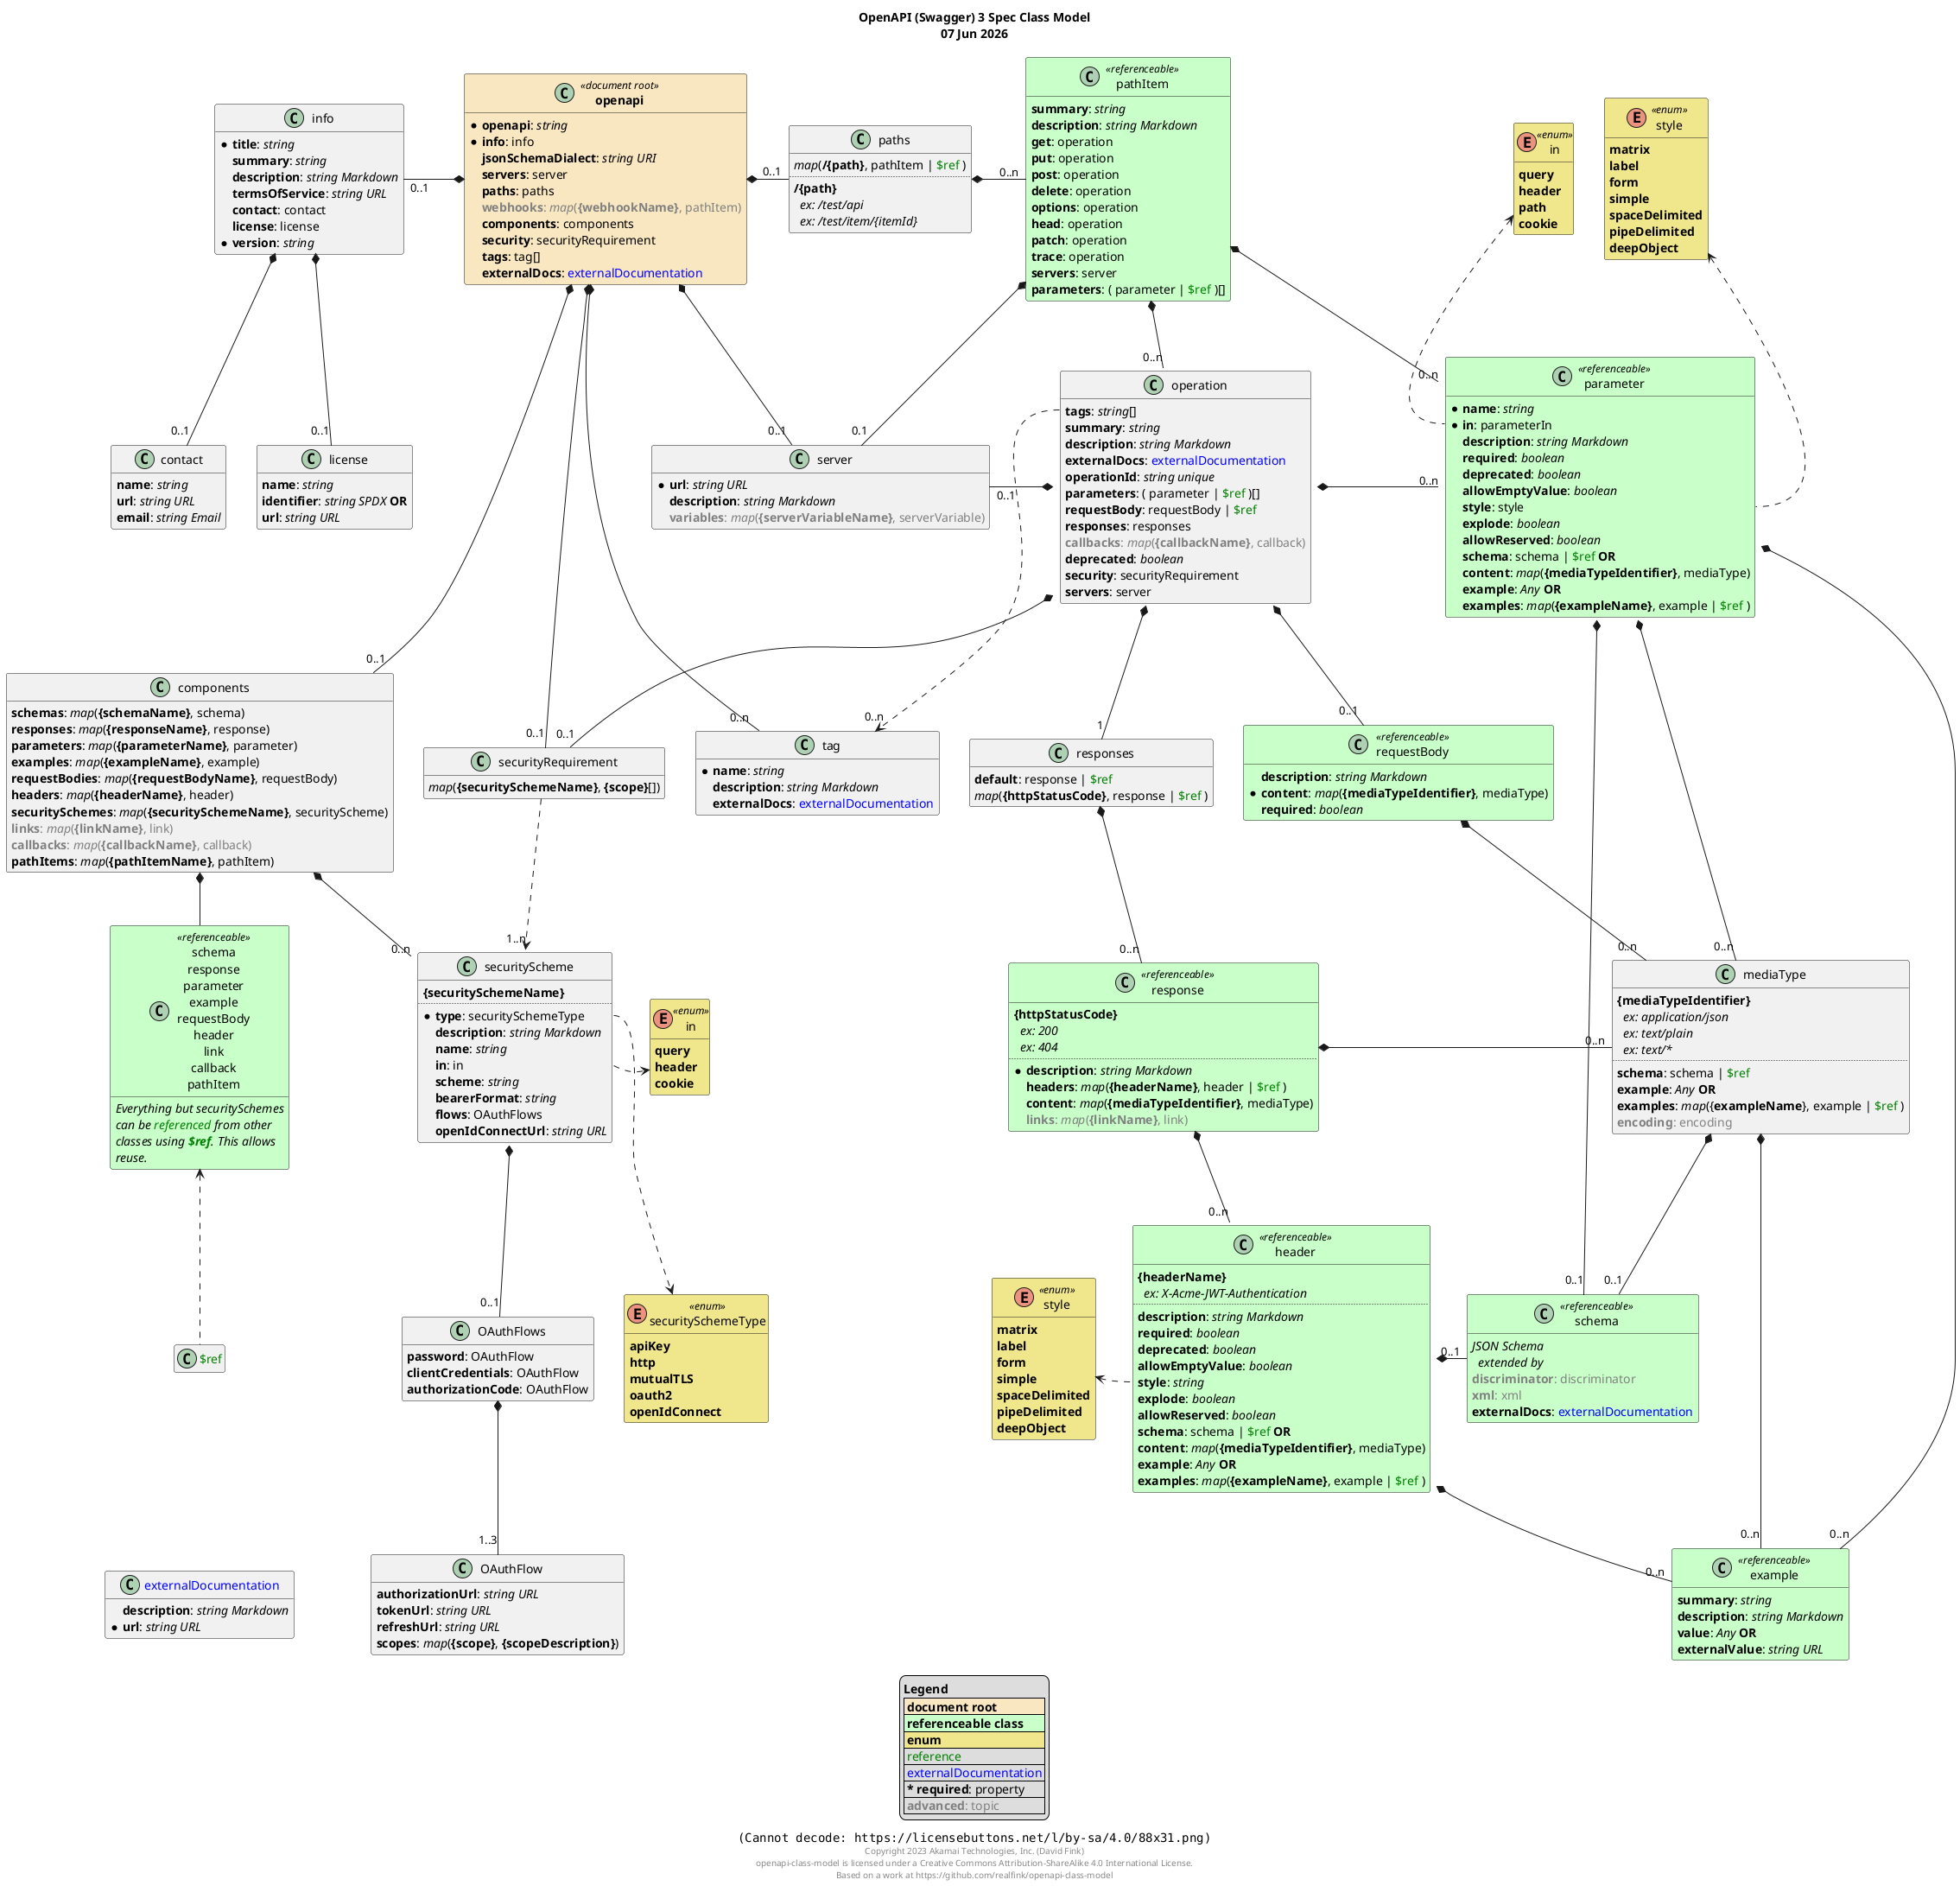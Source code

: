 ' openapi-class-model
' Copyright 2023 Akamai Technologies, Inc.

' This work is licensed under the Creative Commons
' Attribution-ShareAlike 4.0 International License.
' To view a copy of this license, visit
' http://creativecommons.org/licenses/by-sa/4.0/
' or send a letter to Creative Commons, PO Box 1866,
' Mountain View, CA 94042, USA.

' Unless required by applicable law or agreed to in
' writing, software distributed under the License is
' distributed on an "AS IS" BASIS, WITHOUT WARRANTIES OR
' CONDITIONS OF ANY KIND, either express or implied.
' See the License for the specific language governing
' permissions and limitations under the License.

@startuml

hide empty members

!define ADVANCED color:gray
!define ENUM <<enum>> #Khaki
!define ROOT <<document root>> #STRATEGY
!define REFERENCEABLE <<referenceable>> #TECHNOLOGY
!define REFERENCE <color:green>$ref</color>
!define EXTERNALDOCUMENTATION color:blue
!define URL //URL//
!define URI //URI//
!define EMAIL //Email//
!define SPDX //SPDX//
!define ANY //Any//
!define STRING //string//
!define INTEGER //integer//
!define NUMBER //number//
!define BOOLEAN //boolean//
!define MARKDOWN //Markdown//
!define MAP //map//

title OpenAPI (Swagger) 3 Spec Class Model\n%date("dd MMM yyyy")

class "**openapi**" as openapi ROOT {
  * **openapi**: STRING
  * **info**: info
  **jsonSchemaDialect**: STRING URI
  **servers**: server
  {field} **paths**: paths
  {field} <ADVANCED>**webhooks**: MAP(**{webhookName}**, pathItem)
  **components**: components
  **security**: securityRequirement
  **tags**: tag[]
  **externalDocs**: <EXTERNALDOCUMENTATION>externalDocumentation
}

class info {
  * **title**: STRING
  **summary**: STRING
  **description**: STRING MARKDOWN
  **termsOfService**: STRING URL
  **contact**: contact
  **license**: license
  * **version**: STRING
}

class contact {
  **name**: STRING
  **url**: STRING URL
  **email**: STRING EMAIL
}

class license {
  **name**: STRING
  **identifier**: STRING SPDX **OR**
  **url**: STRING URL
}

class server {
  * **url**: STRING URL
  **description**: STRING MARKDOWN
  {field} <ADVANCED>**variables**: MAP(**{serverVariableName}**, serverVariable)
}

class components {
  {field} **schemas**: MAP(**{schemaName}**, schema)
  {field} **responses**: MAP(**{responseName}**, response)
  {field} **parameters**: MAP(**{parameterName}**, parameter)
  {field} **examples**: MAP(**{exampleName}**, example)
  {field} **requestBodies**: MAP(**{requestBodyName}**, requestBody)
  {field} **headers**: MAP(**{headerName}**, header)
  {field} **securitySchemes**: MAP(**{securitySchemeName}**, securityScheme)
  {field} <ADVANCED>**links**: MAP(**{linkName}**, link)
  {field} <ADVANCED>**callbacks**: MAP(**{callbackName}**, callback)
  {field} **pathItems**: MAP(**{pathItemName}**, pathItem)

}

class "schema\nresponse\nparameter\nexample\nrequestBody\nheader\nlink\ncallback\npathItem" as referenceableClasses REFERENCEABLE {
  //Everything but securitySchemes//
  //can be <color:green>referenced</color> from other//
  //classes using **REFERENCE**. This allows//
  //reuse.//
}

class "REFERENCE" as reference {
}

class paths {
  MAP(**/{path}**, pathItem | REFERENCE )
  ....
  **/{path}**
  //  ex: /test/api//
  //  ex: /test/item/{itemId}//
}

class pathItem REFERENCEABLE {
  **summary**: STRING
  **description**: STRING MARKDOWN
  **get**: operation
  **put**: operation
  **post**: operation
  **delete**: operation
  **options**: operation
  **head**: operation
  **patch**: operation
  **trace**: operation
  **servers**: server
  {field} **parameters**: ( parameter | REFERENCE )[]
}

class operation {
  **tags**: STRING[]
  **summary**: STRING
  **description**: STRING MARKDOWN
  **externalDocs**: <EXTERNALDOCUMENTATION>externalDocumentation
  **operationId**: STRING //unique//
  {field} **parameters**: ( parameter | REFERENCE )[]
  **requestBody**: requestBody | REFERENCE
  **responses**: responses
  {field} <ADVANCED>**callbacks**: MAP(**{callbackName}**, callback)
  **deprecated**: BOOLEAN
  **security**: securityRequirement
  **servers**: server
}

class "<EXTERNALDOCUMENTATION>externalDocumentation" as externalDocumentation {
  **description**: STRING MARKDOWN
  * **url**: STRING URL
}

class parameter REFERENCEABLE {
  * **name**: STRING
  * **in**: parameterIn
  **description**: STRING MARKDOWN
  **required**: BOOLEAN
  **deprecated**: BOOLEAN
  **allowEmptyValue**: BOOLEAN
  **style**: style
  **explode**: BOOLEAN
  **allowReserved**: BOOLEAN
  **schema**: schema | REFERENCE **OR**
  {field} **content**: MAP(**{mediaTypeIdentifier}**, mediaType)
  **example**: ANY **OR**
  {field} **examples**: MAP(**{exampleName}**, example | REFERENCE )
}

enum "in" as parameterIn ENUM {
  **query**
  **header**
  **path**
  **cookie**
}

enum "style" as parameterStyle ENUM {
  **matrix**
  **label**
  **form**
  **simple**
  **spaceDelimited**
  **pipeDelimited**
  **deepObject**
}

class requestBody REFERENCEABLE {
  **description**: STRING MARKDOWN
  {field} * **content**: MAP(**{mediaTypeIdentifier}**, mediaType)
  **required**: BOOLEAN
}

class mediaType {
  **{mediaTypeIdentifier}**
  //  ex: application/json//
  //  ex: text/plain//
  //  ex: text/*//
  ....
  **schema**: schema | REFERENCE
  **example**: ANY **OR**
  {field} **examples**: MAP({**exampleName**}, example | REFERENCE )
  <ADVANCED>**encoding**: encoding
}

class responses {
  **default**: response | REFERENCE
  {field} MAP(**{httpStatusCode}**, response | REFERENCE )
}

class response REFERENCEABLE {
  **{httpStatusCode}**
  //  ex: 200//
  //  ex: 404//
  ....
  * **description**: STRING MARKDOWN
  {field} **headers**: MAP(**{headerName}**, header | REFERENCE )
  {field} **content**: MAP(**{mediaTypeIdentifier}**, mediaType)
  <ADVANCED>**links**: MAP(**{linkName}**, link)
}

class example REFERENCEABLE {
  **summary**: STRING
  **description**: STRING MARKDOWN
  **value**: ANY **OR**
  **externalValue**: STRING URL
}

class header REFERENCEABLE {
  **{headerName}**
  //  ex: X-Acme-JWT-Authentication//
  ....
  **description**: STRING MARKDOWN
  **required**: BOOLEAN
  **deprecated**: BOOLEAN
  **allowEmptyValue**: BOOLEAN
  **style**: STRING
  **explode**: BOOLEAN
  **allowReserved**: BOOLEAN
  **schema**: schema | REFERENCE **OR**
  {field} **content**: MAP(**{mediaTypeIdentifier}**, mediaType)
  **example**: ANY **OR**
  {field} **examples**: MAP(**{exampleName}**, example | REFERENCE )
}

enum "style" as headerStyle ENUM {
  **matrix**
  **label**
  **form**
  **simple**
  **spaceDelimited**
  **pipeDelimited**
  **deepObject**
}

class tag {
  * **name**: STRING
  **description**: STRING MARKDOWN
  **externalDocs**: <EXTERNALDOCUMENTATION>externalDocumentation
}

class schema REFERENCEABLE {
  //JSON Schema//
  //  extended by//
  <ADVANCED>**discriminator**: discriminator
  <ADVANCED>**xml**: xml
  **externalDocs**: <EXTERNALDOCUMENTATION>externalDocumentation
}

class securityScheme {
  **{securitySchemeName}** 
  ....
  * **type**: securitySchemeType
  **description**: STRING MARKDOWN
  **name**: STRING
  **in**: in
  **scheme**: STRING
  **bearerFormat**: STRING
  **flows**: OAuthFlows
  **openIdConnectUrl**: STRING URL
}

enum "in" as securityIn ENUM {
  **query**
  **header**
  **cookie**
}

enum securitySchemeType ENUM {
  **apiKey**
  **http**
  **mutualTLS**
  **oauth2**
  **openIdConnect**
}

class OAuthFlows {
  **password**: OAuthFlow
  **clientCredentials**: OAuthFlow
  **authorizationCode**: OAuthFlow
}

class OAuthFlow { 
  **authorizationUrl**: STRING URL
  **tokenUrl**: STRING URL
  **refreshUrl**: STRING URL
  {field} **scopes**: MAP(**{scope}**, **{scopeDescription}**)
}

class securityRequirement {
  {field} MAP(**{securitySchemeName}**, **{scope}**[])
}

legend
  **Legend**
  |<#STRATEGY> **document root** |
  |<#TECHNOLOGY> **referenceable class** |
  |<#Khaki> **enum**|
  | <color:green>reference |
  | <color:blue>externalDocumentation |
  | ***** **required**: property |
  | <ADVANCED>**advanced**: topic |
end legend

footer
<img:https://licensebuttons.net/l/by-sa/4.0/88x31.png>
Copyright 2023 Akamai Technologies, Inc. (David Fink)
openapi-class-model is licensed under a Creative Commons Attribution-ShareAlike 4.0 International License.
Based on a work at https://github.com/realfink/openapi-class-model
endfooter

info *-- "0..1" contact
info *-- "0..1" license

openapi *-l- "0..1" info : "          "
openapi *-- "0..1" server
openapi *- "0..1" paths
paths *- "0..n" pathItem
openapi *--- "0..1" components
pathItem *-- "0..n" operation
pathItem *-- "0..n" parameter
operation *- "0..n" parameter : "          "
parameter::in .u.> parameterIn
parameter::style .u.> parameterStyle
operation *-- "0..1" requestBody
requestBody *-- "0..n" mediaType
operation *-- "1" responses
responses *-- "0..n" response
parameter *-- "0..1" schema
parameter *--- "0..n" mediaType
parameter *-- "0..n" example
response *- "0..n" mediaType : "               "
mediaType *-- "0..1" schema
mediaType *-- "0..n" example
response *-- "0..n" header
header *- "0..1" schema
header *-- "0..n" example
header::style .l.> headerStyle
pathItem *-- "0.1" server
operation *-l- "0..1" server : "           "
components *-- "0..n" securityScheme
securityScheme::type ..> securitySchemeType
securityScheme *-- "0..1" OAuthFlows
OAuthFlows *-- "1..3" OAuthFlow
openapi *-- "0..1" securityRequirement
operation *-- "0..1" securityRequirement
securityRequirement ..> "1..n" securityScheme
securityScheme::in .r.> securityIn
openapi *--- "0..n" tag
operation::tags .> "0..n" tag
components *-- referenceableClasses
reference .up.> referenceableClasses
reference -[hidden]down- externalDocumentation

@enduml